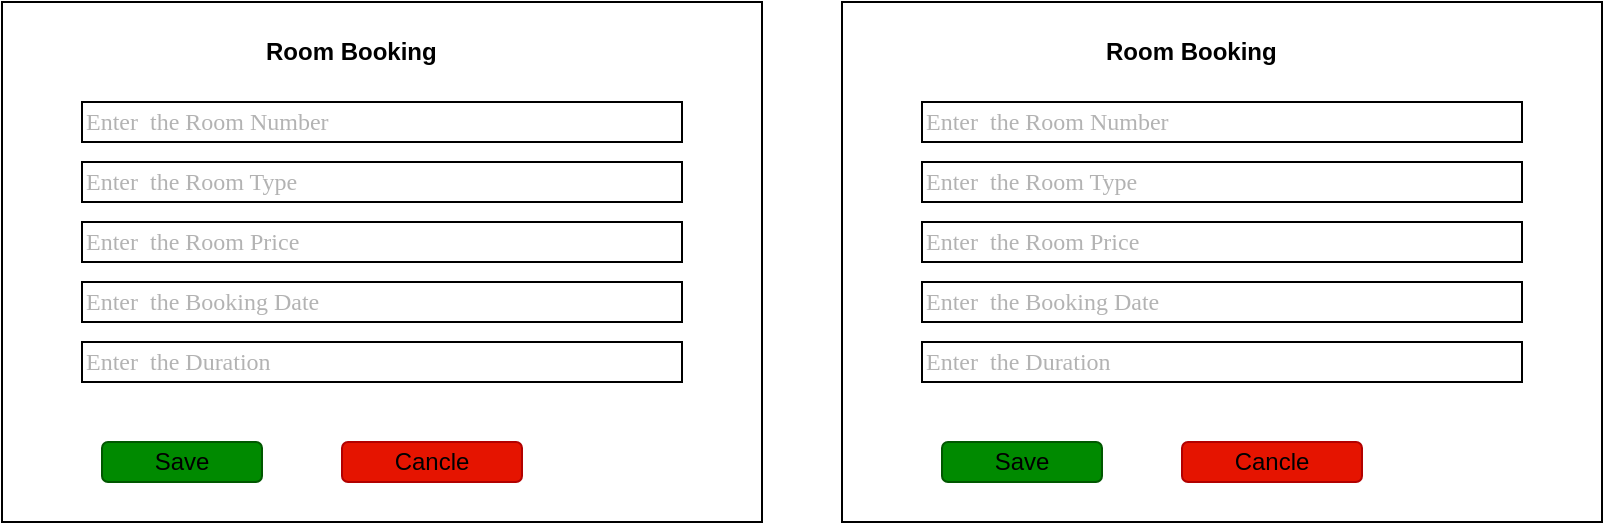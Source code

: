 <mxfile version="26.2.14">
  <diagram name="Page-1" id="m17hVspBdTVo4qlItogP">
    <mxGraphModel dx="940" dy="518" grid="1" gridSize="10" guides="1" tooltips="1" connect="1" arrows="1" fold="1" page="1" pageScale="1" pageWidth="850" pageHeight="1100" math="0" shadow="0">
      <root>
        <mxCell id="0" />
        <mxCell id="1" parent="0" />
        <mxCell id="RXOMdcZ2fdwMBFm7w4JG-2" value="" style="rounded=0;whiteSpace=wrap;html=1;" parent="1" vertex="1">
          <mxGeometry x="20" y="220" width="380" height="260" as="geometry" />
        </mxCell>
        <mxCell id="RXOMdcZ2fdwMBFm7w4JG-3" value="&lt;font style=&quot;color: rgb(179, 179, 179);&quot;&gt;Enter&amp;nbsp; the Room Number&lt;/font&gt;" style="rounded=0;whiteSpace=wrap;html=1;fontFamily=Times New Roman;align=left;" parent="1" vertex="1">
          <mxGeometry x="60" y="270" width="300" height="20" as="geometry" />
        </mxCell>
        <mxCell id="RXOMdcZ2fdwMBFm7w4JG-4" value="&lt;span style=&quot;color: rgb(179, 179, 179); font-family: &amp;quot;Times New Roman&amp;quot;;&quot;&gt;Enter&amp;nbsp; the Room Type&lt;/span&gt;" style="rounded=0;whiteSpace=wrap;html=1;align=left;" parent="1" vertex="1">
          <mxGeometry x="60" y="300" width="300" height="20" as="geometry" />
        </mxCell>
        <mxCell id="RXOMdcZ2fdwMBFm7w4JG-5" value="&lt;br&gt;&lt;div style=&quot;&quot;&gt;&lt;span style=&quot;color: light-dark(rgb(179, 179, 179), rgb(83, 83, 83)); font-family: &amp;quot;Times New Roman&amp;quot;; background-color: light-dark(#ffffff, var(--ge-dark-color, #121212));&quot;&gt;Enter&amp;nbsp; the Room Price&lt;/span&gt;&lt;/div&gt;&lt;div style=&quot;&quot;&gt;&lt;br&gt;&lt;/div&gt;" style="rounded=0;whiteSpace=wrap;html=1;align=left;" parent="1" vertex="1">
          <mxGeometry x="60" y="330" width="300" height="20" as="geometry" />
        </mxCell>
        <mxCell id="RXOMdcZ2fdwMBFm7w4JG-6" value="&lt;span style=&quot;background-color: light-dark(#ffffff, var(--ge-dark-color, #121212));&quot;&gt;&lt;br&gt;&lt;/span&gt;&lt;div style=&quot;&quot;&gt;&lt;span style=&quot;color: light-dark(rgb(179, 179, 179), rgb(83, 83, 83)); font-family: &amp;quot;Times New Roman&amp;quot;; background-color: light-dark(#ffffff, var(--ge-dark-color, #121212));&quot;&gt;Enter&amp;nbsp; the Booking Date&lt;/span&gt;&lt;/div&gt;&lt;div style=&quot;&quot;&gt;&lt;br&gt;&lt;/div&gt;" style="rounded=0;whiteSpace=wrap;html=1;align=left;" parent="1" vertex="1">
          <mxGeometry x="60" y="360" width="300" height="20" as="geometry" />
        </mxCell>
        <mxCell id="RXOMdcZ2fdwMBFm7w4JG-7" value="&lt;span style=&quot;background-color: light-dark(#ffffff, var(--ge-dark-color, #121212));&quot;&gt;&lt;br&gt;&lt;/span&gt;&lt;div style=&quot;&quot;&gt;&lt;span style=&quot;color: light-dark(rgb(179, 179, 179), rgb(83, 83, 83)); font-family: &amp;quot;Times New Roman&amp;quot;; background-color: light-dark(#ffffff, var(--ge-dark-color, #121212));&quot;&gt;Enter&amp;nbsp; the Duration&lt;/span&gt;&lt;/div&gt;&lt;div style=&quot;&quot;&gt;&lt;br&gt;&lt;/div&gt;" style="rounded=0;whiteSpace=wrap;html=1;align=left;" parent="1" vertex="1">
          <mxGeometry x="60" y="390" width="300" height="20" as="geometry" />
        </mxCell>
        <mxCell id="RXOMdcZ2fdwMBFm7w4JG-8" value="" style="rounded=1;whiteSpace=wrap;html=1;fillColor=#008a00;fontColor=#ffffff;strokeColor=#005700;" parent="1" vertex="1">
          <mxGeometry x="70" y="440" width="80" height="20" as="geometry" />
        </mxCell>
        <mxCell id="RXOMdcZ2fdwMBFm7w4JG-9" value="" style="rounded=1;whiteSpace=wrap;html=1;fillColor=#e51400;fontColor=#ffffff;strokeColor=#B20000;" parent="1" vertex="1">
          <mxGeometry x="190" y="440" width="90" height="20" as="geometry" />
        </mxCell>
        <mxCell id="RXOMdcZ2fdwMBFm7w4JG-10" value="Save" style="text;html=1;align=center;verticalAlign=middle;whiteSpace=wrap;rounded=0;" parent="1" vertex="1">
          <mxGeometry x="75" y="435" width="70" height="30" as="geometry" />
        </mxCell>
        <mxCell id="RXOMdcZ2fdwMBFm7w4JG-11" value="Cancle" style="text;html=1;align=center;verticalAlign=middle;whiteSpace=wrap;rounded=0;" parent="1" vertex="1">
          <mxGeometry x="205" y="435" width="60" height="30" as="geometry" />
        </mxCell>
        <mxCell id="PlmPsw1pdetT5tf7IlJ4-2" value="&lt;h1 style=&quot;margin-top: 0px;&quot;&gt;&lt;font style=&quot;font-size: 12px;&quot;&gt;Room Booking&lt;/font&gt;&lt;/h1&gt;&lt;p&gt;&lt;br&gt;&lt;/p&gt;" style="text;html=1;whiteSpace=wrap;overflow=hidden;rounded=0;" vertex="1" parent="1">
          <mxGeometry x="150" y="220" width="150" height="60" as="geometry" />
        </mxCell>
        <mxCell id="PlmPsw1pdetT5tf7IlJ4-20" value="" style="rounded=0;whiteSpace=wrap;html=1;" vertex="1" parent="1">
          <mxGeometry x="440" y="220" width="380" height="260" as="geometry" />
        </mxCell>
        <mxCell id="PlmPsw1pdetT5tf7IlJ4-21" value="&lt;font style=&quot;color: rgb(179, 179, 179);&quot;&gt;Enter&amp;nbsp; the Room Number&lt;/font&gt;" style="rounded=0;whiteSpace=wrap;html=1;fontFamily=Times New Roman;align=left;" vertex="1" parent="1">
          <mxGeometry x="480" y="270" width="300" height="20" as="geometry" />
        </mxCell>
        <mxCell id="PlmPsw1pdetT5tf7IlJ4-22" value="&lt;span style=&quot;color: rgb(179, 179, 179); font-family: &amp;quot;Times New Roman&amp;quot;;&quot;&gt;Enter&amp;nbsp; the Room Type&lt;/span&gt;" style="rounded=0;whiteSpace=wrap;html=1;align=left;" vertex="1" parent="1">
          <mxGeometry x="480" y="300" width="300" height="20" as="geometry" />
        </mxCell>
        <mxCell id="PlmPsw1pdetT5tf7IlJ4-23" value="&lt;br&gt;&lt;div style=&quot;&quot;&gt;&lt;span style=&quot;color: light-dark(rgb(179, 179, 179), rgb(83, 83, 83)); font-family: &amp;quot;Times New Roman&amp;quot;; background-color: light-dark(#ffffff, var(--ge-dark-color, #121212));&quot;&gt;Enter&amp;nbsp; the Room Price&lt;/span&gt;&lt;/div&gt;&lt;div style=&quot;&quot;&gt;&lt;br&gt;&lt;/div&gt;" style="rounded=0;whiteSpace=wrap;html=1;align=left;" vertex="1" parent="1">
          <mxGeometry x="480" y="330" width="300" height="20" as="geometry" />
        </mxCell>
        <mxCell id="PlmPsw1pdetT5tf7IlJ4-24" value="&lt;span style=&quot;background-color: light-dark(#ffffff, var(--ge-dark-color, #121212));&quot;&gt;&lt;br&gt;&lt;/span&gt;&lt;div style=&quot;&quot;&gt;&lt;span style=&quot;color: light-dark(rgb(179, 179, 179), rgb(83, 83, 83)); font-family: &amp;quot;Times New Roman&amp;quot;; background-color: light-dark(#ffffff, var(--ge-dark-color, #121212));&quot;&gt;Enter&amp;nbsp; the Booking Date&lt;/span&gt;&lt;/div&gt;&lt;div style=&quot;&quot;&gt;&lt;br&gt;&lt;/div&gt;" style="rounded=0;whiteSpace=wrap;html=1;align=left;" vertex="1" parent="1">
          <mxGeometry x="480" y="360" width="300" height="20" as="geometry" />
        </mxCell>
        <mxCell id="PlmPsw1pdetT5tf7IlJ4-25" value="&lt;span style=&quot;background-color: light-dark(#ffffff, var(--ge-dark-color, #121212));&quot;&gt;&lt;br&gt;&lt;/span&gt;&lt;div style=&quot;&quot;&gt;&lt;span style=&quot;color: light-dark(rgb(179, 179, 179), rgb(83, 83, 83)); font-family: &amp;quot;Times New Roman&amp;quot;; background-color: light-dark(#ffffff, var(--ge-dark-color, #121212));&quot;&gt;Enter&amp;nbsp; the Duration&lt;/span&gt;&lt;/div&gt;&lt;div style=&quot;&quot;&gt;&lt;br&gt;&lt;/div&gt;" style="rounded=0;whiteSpace=wrap;html=1;align=left;" vertex="1" parent="1">
          <mxGeometry x="480" y="390" width="300" height="20" as="geometry" />
        </mxCell>
        <mxCell id="PlmPsw1pdetT5tf7IlJ4-26" value="" style="rounded=1;whiteSpace=wrap;html=1;fillColor=#008a00;fontColor=#ffffff;strokeColor=#005700;" vertex="1" parent="1">
          <mxGeometry x="490" y="440" width="80" height="20" as="geometry" />
        </mxCell>
        <mxCell id="PlmPsw1pdetT5tf7IlJ4-27" value="" style="rounded=1;whiteSpace=wrap;html=1;fillColor=#e51400;fontColor=#ffffff;strokeColor=#B20000;" vertex="1" parent="1">
          <mxGeometry x="610" y="440" width="90" height="20" as="geometry" />
        </mxCell>
        <mxCell id="PlmPsw1pdetT5tf7IlJ4-28" value="Save" style="text;html=1;align=center;verticalAlign=middle;whiteSpace=wrap;rounded=0;" vertex="1" parent="1">
          <mxGeometry x="495" y="435" width="70" height="30" as="geometry" />
        </mxCell>
        <mxCell id="PlmPsw1pdetT5tf7IlJ4-29" value="Cancle" style="text;html=1;align=center;verticalAlign=middle;whiteSpace=wrap;rounded=0;" vertex="1" parent="1">
          <mxGeometry x="625" y="435" width="60" height="30" as="geometry" />
        </mxCell>
        <mxCell id="PlmPsw1pdetT5tf7IlJ4-30" value="&lt;h1 style=&quot;margin-top: 0px;&quot;&gt;&lt;font style=&quot;font-size: 12px;&quot;&gt;Room Booking&lt;/font&gt;&lt;/h1&gt;&lt;p&gt;&lt;br&gt;&lt;/p&gt;" style="text;html=1;whiteSpace=wrap;overflow=hidden;rounded=0;" vertex="1" parent="1">
          <mxGeometry x="570" y="220" width="150" height="60" as="geometry" />
        </mxCell>
      </root>
    </mxGraphModel>
  </diagram>
</mxfile>
